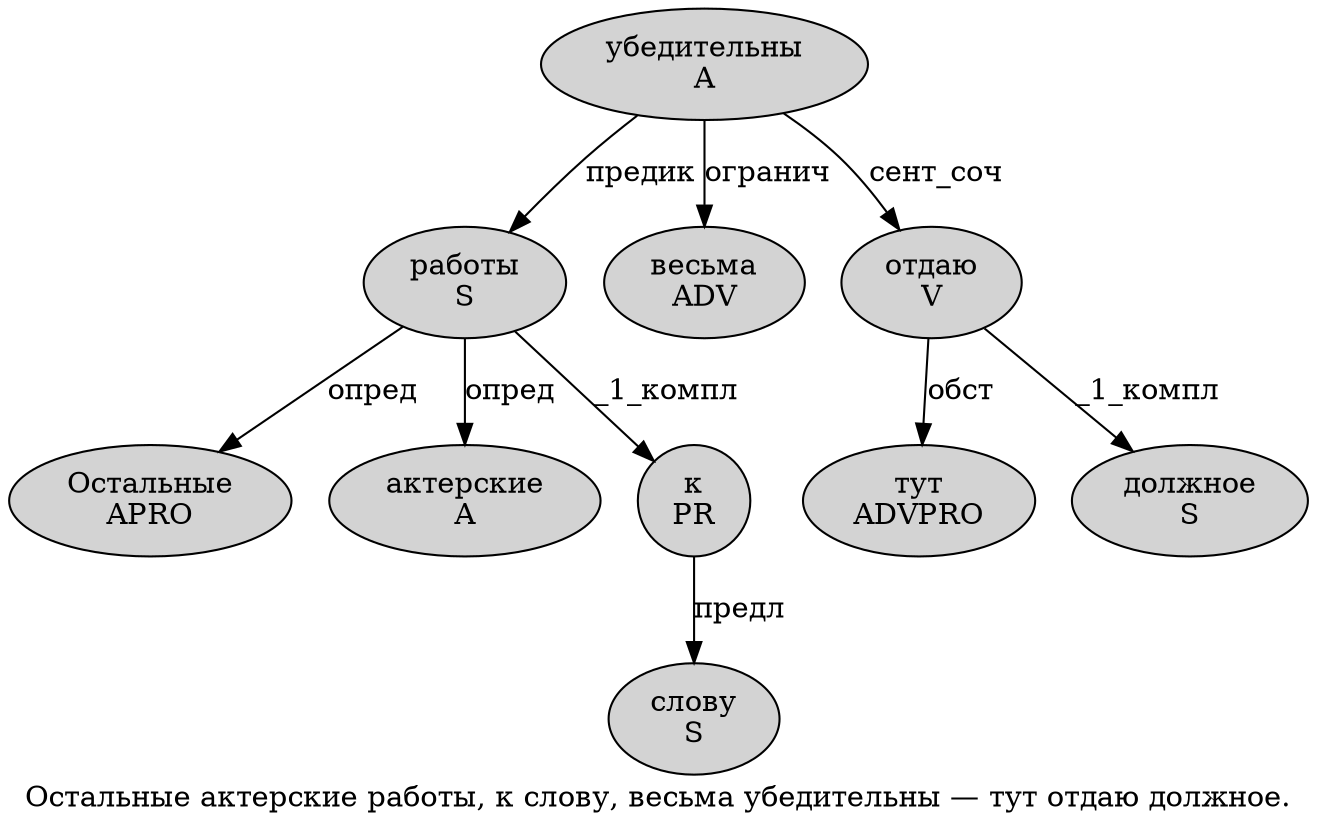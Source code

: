 digraph SENTENCE_4106 {
	graph [label="Остальные актерские работы, к слову, весьма убедительны — тут отдаю должное."]
	node [style=filled]
		0 [label="Остальные
APRO" color="" fillcolor=lightgray penwidth=1 shape=ellipse]
		1 [label="актерские
A" color="" fillcolor=lightgray penwidth=1 shape=ellipse]
		2 [label="работы
S" color="" fillcolor=lightgray penwidth=1 shape=ellipse]
		4 [label="к
PR" color="" fillcolor=lightgray penwidth=1 shape=ellipse]
		5 [label="слову
S" color="" fillcolor=lightgray penwidth=1 shape=ellipse]
		7 [label="весьма
ADV" color="" fillcolor=lightgray penwidth=1 shape=ellipse]
		8 [label="убедительны
A" color="" fillcolor=lightgray penwidth=1 shape=ellipse]
		10 [label="тут
ADVPRO" color="" fillcolor=lightgray penwidth=1 shape=ellipse]
		11 [label="отдаю
V" color="" fillcolor=lightgray penwidth=1 shape=ellipse]
		12 [label="должное
S" color="" fillcolor=lightgray penwidth=1 shape=ellipse]
			2 -> 0 [label="опред"]
			2 -> 1 [label="опред"]
			2 -> 4 [label="_1_компл"]
			4 -> 5 [label="предл"]
			8 -> 2 [label="предик"]
			8 -> 7 [label="огранич"]
			8 -> 11 [label="сент_соч"]
			11 -> 10 [label="обст"]
			11 -> 12 [label="_1_компл"]
}
